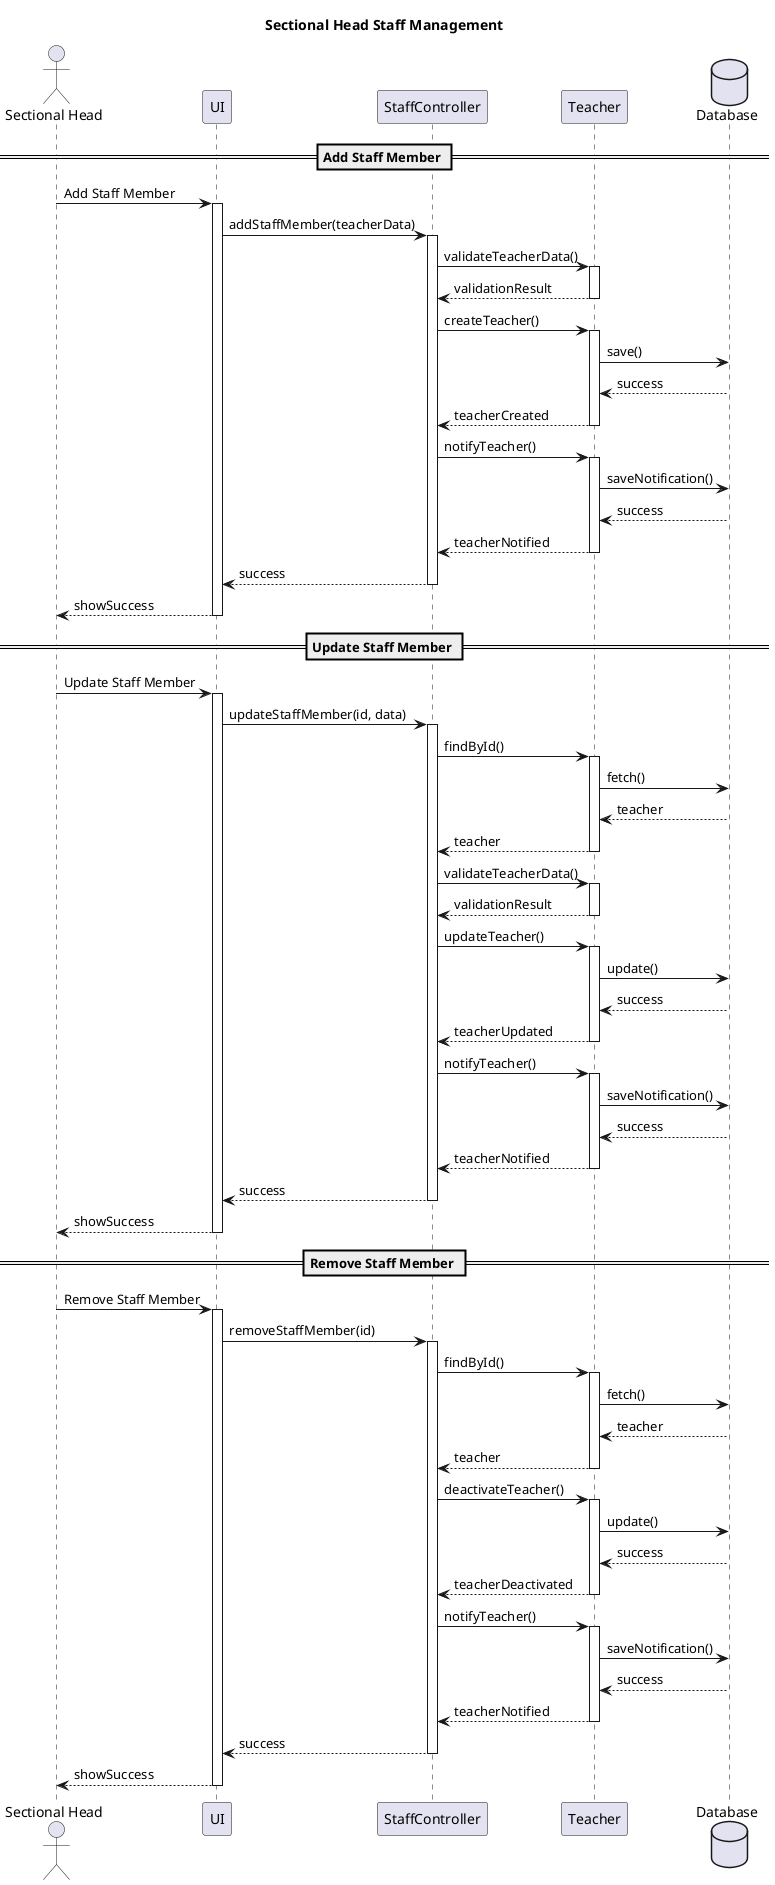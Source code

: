 @startuml Sectional Head Staff Management
title Sectional Head Staff Management

actor "Sectional Head" as SH
participant "UI" as UI
participant "StaffController" as SC
participant "Teacher" as T
database "Database" as DB

== Add Staff Member ==
SH -> UI: Add Staff Member
activate UI
UI -> SC: addStaffMember(teacherData)
activate SC

SC -> T: validateTeacherData()
activate T
T --> SC: validationResult
deactivate T

SC -> T: createTeacher()
activate T
T -> DB: save()
DB --> T: success
T --> SC: teacherCreated
deactivate T

SC -> T: notifyTeacher()
activate T
T -> DB: saveNotification()
DB --> T: success
T --> SC: teacherNotified
deactivate T

SC --> UI: success
deactivate SC
UI --> SH: showSuccess
deactivate UI

== Update Staff Member ==
SH -> UI: Update Staff Member
activate UI
UI -> SC: updateStaffMember(id, data)
activate SC

SC -> T: findById()
activate T
T -> DB: fetch()
DB --> T: teacher
T --> SC: teacher
deactivate T

SC -> T: validateTeacherData()
activate T
T --> SC: validationResult
deactivate T

SC -> T: updateTeacher()
activate T
T -> DB: update()
DB --> T: success
T --> SC: teacherUpdated
deactivate T

SC -> T: notifyTeacher()
activate T
T -> DB: saveNotification()
DB --> T: success
T --> SC: teacherNotified
deactivate T

SC --> UI: success
deactivate SC
UI --> SH: showSuccess
deactivate UI

== Remove Staff Member ==
SH -> UI: Remove Staff Member
activate UI
UI -> SC: removeStaffMember(id)
activate SC

SC -> T: findById()
activate T
T -> DB: fetch()
DB --> T: teacher
T --> SC: teacher
deactivate T

SC -> T: deactivateTeacher()
activate T
T -> DB: update()
DB --> T: success
T --> SC: teacherDeactivated
deactivate T

SC -> T: notifyTeacher()
activate T
T -> DB: saveNotification()
DB --> T: success
T --> SC: teacherNotified
deactivate T

SC --> UI: success
deactivate SC
UI --> SH: showSuccess
deactivate UI

@enduml